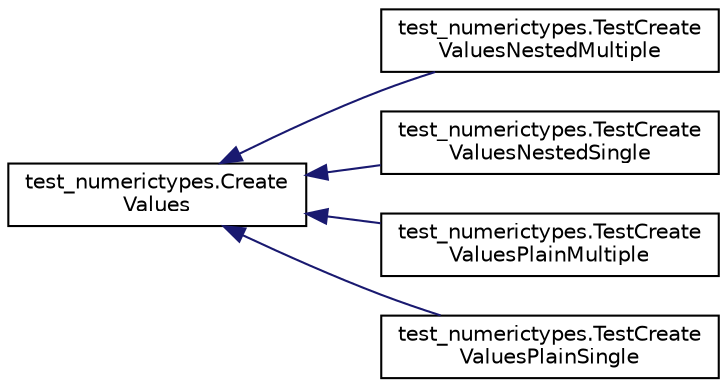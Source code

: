 digraph "Graphical Class Hierarchy"
{
 // LATEX_PDF_SIZE
  edge [fontname="Helvetica",fontsize="10",labelfontname="Helvetica",labelfontsize="10"];
  node [fontname="Helvetica",fontsize="10",shape=record];
  rankdir="LR";
  Node0 [label="test_numerictypes.Create\lValues",height=0.2,width=0.4,color="black", fillcolor="white", style="filled",URL="$classtest__numerictypes_1_1CreateValues.html",tooltip=" "];
  Node0 -> Node1 [dir="back",color="midnightblue",fontsize="10",style="solid",fontname="Helvetica"];
  Node1 [label="test_numerictypes.TestCreate\lValuesNestedMultiple",height=0.2,width=0.4,color="black", fillcolor="white", style="filled",URL="$classtest__numerictypes_1_1TestCreateValuesNestedMultiple.html",tooltip=" "];
  Node0 -> Node2 [dir="back",color="midnightblue",fontsize="10",style="solid",fontname="Helvetica"];
  Node2 [label="test_numerictypes.TestCreate\lValuesNestedSingle",height=0.2,width=0.4,color="black", fillcolor="white", style="filled",URL="$classtest__numerictypes_1_1TestCreateValuesNestedSingle.html",tooltip=" "];
  Node0 -> Node3 [dir="back",color="midnightblue",fontsize="10",style="solid",fontname="Helvetica"];
  Node3 [label="test_numerictypes.TestCreate\lValuesPlainMultiple",height=0.2,width=0.4,color="black", fillcolor="white", style="filled",URL="$classtest__numerictypes_1_1TestCreateValuesPlainMultiple.html",tooltip=" "];
  Node0 -> Node4 [dir="back",color="midnightblue",fontsize="10",style="solid",fontname="Helvetica"];
  Node4 [label="test_numerictypes.TestCreate\lValuesPlainSingle",height=0.2,width=0.4,color="black", fillcolor="white", style="filled",URL="$classtest__numerictypes_1_1TestCreateValuesPlainSingle.html",tooltip=" "];
}
